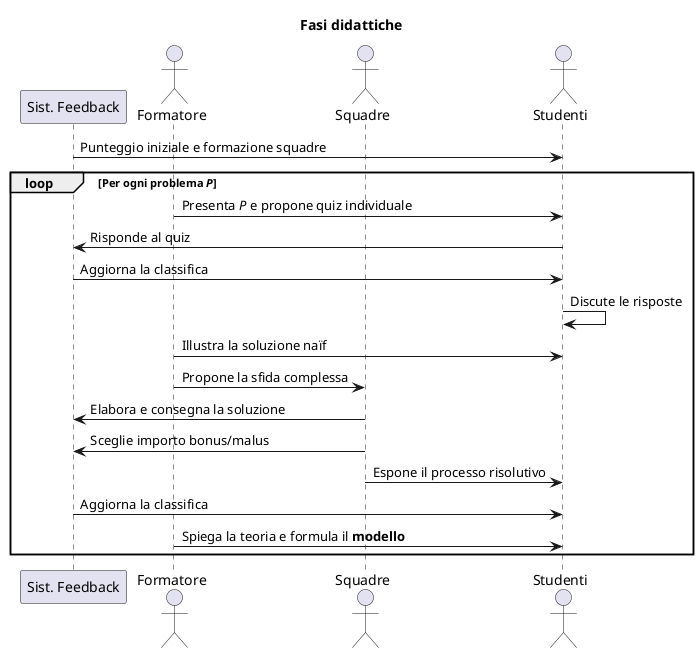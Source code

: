 @startuml
title Fasi didattiche

' autonumber

participant "Sist. Feedback" as S
actor "Formatore" as I
actor "Squadre" as G
actor "Studenti" as C

S -> C: Punteggio iniziale e formazione squadre

loop Per ogni problema //P//
    I -> C: Presenta //P// e propone quiz individuale
    C -> S: Risponde al quiz
    S -> C: Aggiorna la classifica
    C -> C: Discute le risposte
    I -> C: Illustra la soluzione naïf
    I -> G: Propone la sfida complessa
    G -> S: Elabora e consegna la soluzione
    G -> S: Sceglie importo bonus/malus
    G -> C: Espone il processo risolutivo
    S -> C: Aggiorna la classifica
    I -> C: Spiega la teoria e formula il **modello**
end
@enduml

